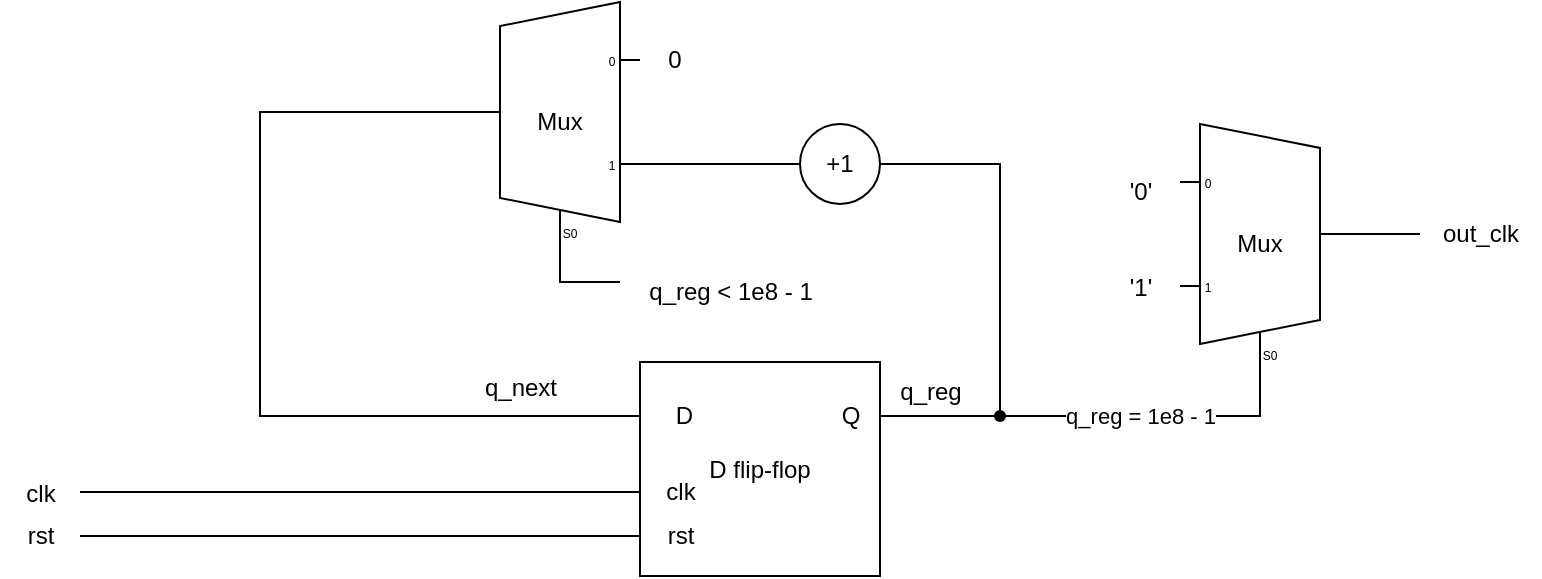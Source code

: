 <mxfile version="24.1.0" type="device">
  <diagram name="第 1 页" id="nwCbCHUQc6NIxTTNDT7H">
    <mxGraphModel dx="1221" dy="823" grid="1" gridSize="10" guides="1" tooltips="1" connect="1" arrows="1" fold="1" page="1" pageScale="1" pageWidth="3300" pageHeight="2339" math="0" shadow="0">
      <root>
        <mxCell id="0" />
        <mxCell id="1" parent="0" />
        <mxCell id="8UstcgLHo5Vzxne-5H6h-13" style="edgeStyle=orthogonalEdgeStyle;rounded=0;orthogonalLoop=1;jettySize=auto;html=1;endArrow=none;endFill=0;" parent="1" source="8UstcgLHo5Vzxne-5H6h-2" target="8UstcgLHo5Vzxne-5H6h-7" edge="1">
          <mxGeometry relative="1" as="geometry">
            <Array as="points">
              <mxPoint x="240" y="355" />
              <mxPoint x="240" y="355" />
            </Array>
          </mxGeometry>
        </mxCell>
        <mxCell id="8UstcgLHo5Vzxne-5H6h-2" value="clk" style="text;html=1;align=center;verticalAlign=middle;resizable=0;points=[];autosize=1;strokeColor=none;fillColor=none;" parent="1" vertex="1">
          <mxGeometry x="180" y="341" width="40" height="30" as="geometry" />
        </mxCell>
        <mxCell id="8UstcgLHo5Vzxne-5H6h-12" style="edgeStyle=orthogonalEdgeStyle;rounded=0;orthogonalLoop=1;jettySize=auto;html=1;endArrow=none;endFill=0;" parent="1" source="8UstcgLHo5Vzxne-5H6h-3" target="8UstcgLHo5Vzxne-5H6h-8" edge="1">
          <mxGeometry relative="1" as="geometry" />
        </mxCell>
        <mxCell id="8UstcgLHo5Vzxne-5H6h-3" value="rst" style="text;html=1;align=center;verticalAlign=middle;resizable=0;points=[];autosize=1;strokeColor=none;fillColor=none;" parent="1" vertex="1">
          <mxGeometry x="180" y="362" width="40" height="30" as="geometry" />
        </mxCell>
        <mxCell id="8UstcgLHo5Vzxne-5H6h-4" value="out_clk" style="text;html=1;align=center;verticalAlign=middle;resizable=0;points=[];autosize=1;strokeColor=none;fillColor=none;" parent="1" vertex="1">
          <mxGeometry x="890" y="210.97" width="60" height="30" as="geometry" />
        </mxCell>
        <mxCell id="8UstcgLHo5Vzxne-5H6h-10" value="" style="group" parent="1" vertex="1" connectable="0">
          <mxGeometry x="500" y="290" width="120" height="107" as="geometry" />
        </mxCell>
        <mxCell id="8UstcgLHo5Vzxne-5H6h-6" value="D flip-flop" style="rounded=0;whiteSpace=wrap;html=1;" parent="8UstcgLHo5Vzxne-5H6h-10" vertex="1">
          <mxGeometry width="120" height="107" as="geometry" />
        </mxCell>
        <mxCell id="8UstcgLHo5Vzxne-5H6h-7" value="clk" style="text;html=1;align=center;verticalAlign=middle;resizable=0;points=[];autosize=1;strokeColor=none;fillColor=none;" parent="8UstcgLHo5Vzxne-5H6h-10" vertex="1">
          <mxGeometry y="50" width="40" height="30" as="geometry" />
        </mxCell>
        <mxCell id="8UstcgLHo5Vzxne-5H6h-8" value="rst" style="text;html=1;align=center;verticalAlign=middle;resizable=0;points=[];autosize=1;strokeColor=none;fillColor=none;" parent="8UstcgLHo5Vzxne-5H6h-10" vertex="1">
          <mxGeometry y="72" width="40" height="30" as="geometry" />
        </mxCell>
        <mxCell id="8UstcgLHo5Vzxne-5H6h-9" value="Q" style="text;html=1;align=center;verticalAlign=middle;resizable=0;points=[];autosize=1;strokeColor=none;fillColor=none;" parent="8UstcgLHo5Vzxne-5H6h-10" vertex="1">
          <mxGeometry x="90" y="12" width="30" height="30" as="geometry" />
        </mxCell>
        <mxCell id="8UstcgLHo5Vzxne-5H6h-14" value="&amp;nbsp;D" style="text;html=1;align=center;verticalAlign=middle;resizable=0;points=[];autosize=1;strokeColor=none;fillColor=none;" parent="8UstcgLHo5Vzxne-5H6h-10" vertex="1">
          <mxGeometry y="12" width="40" height="30" as="geometry" />
        </mxCell>
        <mxCell id="8UstcgLHo5Vzxne-5H6h-20" style="edgeStyle=orthogonalEdgeStyle;rounded=0;orthogonalLoop=1;jettySize=auto;html=1;exitX=1;exitY=0.5;exitDx=0;exitDy=-5;exitPerimeter=0;endArrow=none;endFill=0;" parent="1" target="8UstcgLHo5Vzxne-5H6h-14" edge="1">
          <mxGeometry relative="1" as="geometry">
            <Array as="points">
              <mxPoint x="310" y="165" />
              <mxPoint x="310" y="317" />
            </Array>
            <mxPoint x="420" y="165" as="sourcePoint" />
          </mxGeometry>
        </mxCell>
        <mxCell id="8UstcgLHo5Vzxne-5H6h-21" value="0" style="text;html=1;align=center;verticalAlign=middle;resizable=0;points=[];autosize=1;strokeColor=none;fillColor=none;" parent="1" vertex="1">
          <mxGeometry x="502" y="124" width="30" height="30" as="geometry" />
        </mxCell>
        <mxCell id="8UstcgLHo5Vzxne-5H6h-22" value="q_reg" style="text;html=1;align=center;verticalAlign=middle;resizable=0;points=[];autosize=1;strokeColor=none;fillColor=none;" parent="1" vertex="1">
          <mxGeometry x="620" y="290" width="50" height="30" as="geometry" />
        </mxCell>
        <mxCell id="8UstcgLHo5Vzxne-5H6h-23" value="q_next" style="text;html=1;align=center;verticalAlign=middle;resizable=0;points=[];autosize=1;strokeColor=none;fillColor=none;" parent="1" vertex="1">
          <mxGeometry x="410" y="288" width="60" height="30" as="geometry" />
        </mxCell>
        <mxCell id="8UstcgLHo5Vzxne-5H6h-24" value="+1" style="ellipse;whiteSpace=wrap;html=1;aspect=fixed;" parent="1" vertex="1">
          <mxGeometry x="580" y="170.97" width="40" height="40" as="geometry" />
        </mxCell>
        <mxCell id="8UstcgLHo5Vzxne-5H6h-29" value="q_reg &amp;lt; 1e8 - 1" style="text;html=1;align=center;verticalAlign=middle;resizable=0;points=[];autosize=1;strokeColor=none;fillColor=none;" parent="1" vertex="1">
          <mxGeometry x="490" y="240" width="110" height="30" as="geometry" />
        </mxCell>
        <mxCell id="8UstcgLHo5Vzxne-5H6h-31" style="edgeStyle=orthogonalEdgeStyle;rounded=0;orthogonalLoop=1;jettySize=auto;html=1;entryX=0.375;entryY=1;entryDx=10;entryDy=0;entryPerimeter=0;endArrow=none;endFill=0;" parent="1" source="8UstcgLHo5Vzxne-5H6h-29" edge="1">
          <mxGeometry relative="1" as="geometry">
            <Array as="points">
              <mxPoint x="460" y="250" />
            </Array>
            <mxPoint x="460" y="230" as="targetPoint" />
          </mxGeometry>
        </mxCell>
        <mxCell id="8UstcgLHo5Vzxne-5H6h-33" style="edgeStyle=orthogonalEdgeStyle;rounded=0;orthogonalLoop=1;jettySize=auto;html=1;exitX=0;exitY=0.5;exitDx=0;exitDy=0;entryX=0;entryY=0.65;entryDx=0;entryDy=3;entryPerimeter=0;endArrow=none;endFill=0;" parent="1" source="8UstcgLHo5Vzxne-5H6h-24" edge="1">
          <mxGeometry relative="1" as="geometry">
            <mxPoint x="500" y="191" as="targetPoint" />
          </mxGeometry>
        </mxCell>
        <mxCell id="8UstcgLHo5Vzxne-5H6h-39" style="edgeStyle=orthogonalEdgeStyle;rounded=0;orthogonalLoop=1;jettySize=auto;html=1;entryX=1;entryY=0.5;entryDx=0;entryDy=0;endArrow=none;endFill=0;" parent="1" source="8UstcgLHo5Vzxne-5H6h-34" target="8UstcgLHo5Vzxne-5H6h-24" edge="1">
          <mxGeometry relative="1" as="geometry">
            <Array as="points">
              <mxPoint x="680" y="191" />
            </Array>
          </mxGeometry>
        </mxCell>
        <mxCell id="8UstcgLHo5Vzxne-5H6h-34" value="" style="shape=waypoint;sketch=0;size=6;pointerEvents=1;points=[];fillColor=none;resizable=0;rotatable=0;perimeter=centerPerimeter;snapToPoint=1;" parent="1" vertex="1">
          <mxGeometry x="670" y="307" width="20" height="20" as="geometry" />
        </mxCell>
        <mxCell id="8UstcgLHo5Vzxne-5H6h-37" style="edgeStyle=orthogonalEdgeStyle;rounded=0;orthogonalLoop=1;jettySize=auto;html=1;entryX=0.86;entryY=0.514;entryDx=0;entryDy=0;entryPerimeter=0;endArrow=none;endFill=0;" parent="1" source="8UstcgLHo5Vzxne-5H6h-9" target="8UstcgLHo5Vzxne-5H6h-34" edge="1">
          <mxGeometry relative="1" as="geometry" />
        </mxCell>
        <mxCell id="fMuPfp1IRYTJA3qq08Zx-1" value="Mux" style="shadow=0;dashed=0;align=center;html=1;strokeWidth=1;shape=mxgraph.electrical.abstract.mux2;operation=demux;whiteSpace=wrap;" parent="1" vertex="1">
          <mxGeometry x="420" y="110" width="80" height="120" as="geometry" />
        </mxCell>
        <mxCell id="c1b6QSvwvUrbSwRdnhYL-6" style="edgeStyle=orthogonalEdgeStyle;rounded=0;orthogonalLoop=1;jettySize=auto;html=1;exitX=1;exitY=0.5;exitDx=0;exitDy=-5;exitPerimeter=0;endArrow=none;endFill=0;" edge="1" parent="1" source="c1b6QSvwvUrbSwRdnhYL-1" target="8UstcgLHo5Vzxne-5H6h-4">
          <mxGeometry relative="1" as="geometry" />
        </mxCell>
        <mxCell id="c1b6QSvwvUrbSwRdnhYL-1" value="Mux" style="shadow=0;dashed=0;align=center;html=1;strokeWidth=1;shape=mxgraph.electrical.abstract.mux2;whiteSpace=wrap;" vertex="1" parent="1">
          <mxGeometry x="770" y="170.97" width="80" height="120" as="geometry" />
        </mxCell>
        <mxCell id="c1b6QSvwvUrbSwRdnhYL-2" style="edgeStyle=orthogonalEdgeStyle;rounded=0;orthogonalLoop=1;jettySize=auto;html=1;entryX=0.375;entryY=1;entryDx=10;entryDy=0;entryPerimeter=0;endArrow=none;endFill=0;" edge="1" parent="1" source="8UstcgLHo5Vzxne-5H6h-34" target="c1b6QSvwvUrbSwRdnhYL-1">
          <mxGeometry relative="1" as="geometry" />
        </mxCell>
        <mxCell id="c1b6QSvwvUrbSwRdnhYL-3" value="q_reg = 1e8 - 1" style="edgeLabel;html=1;align=center;verticalAlign=middle;resizable=0;points=[];" vertex="1" connectable="0" parent="c1b6QSvwvUrbSwRdnhYL-2">
          <mxGeometry x="-0.274" y="-1" relative="1" as="geometry">
            <mxPoint x="13" y="-1" as="offset" />
          </mxGeometry>
        </mxCell>
        <mxCell id="c1b6QSvwvUrbSwRdnhYL-4" value="&#39;1&#39;" style="text;html=1;align=center;verticalAlign=middle;resizable=0;points=[];autosize=1;strokeColor=none;fillColor=none;" vertex="1" parent="1">
          <mxGeometry x="735" y="238" width="30" height="30" as="geometry" />
        </mxCell>
        <mxCell id="c1b6QSvwvUrbSwRdnhYL-5" value="&#39;0&#39;" style="text;html=1;align=center;verticalAlign=middle;resizable=0;points=[];autosize=1;strokeColor=none;fillColor=none;" vertex="1" parent="1">
          <mxGeometry x="735" y="190" width="30" height="30" as="geometry" />
        </mxCell>
      </root>
    </mxGraphModel>
  </diagram>
</mxfile>

